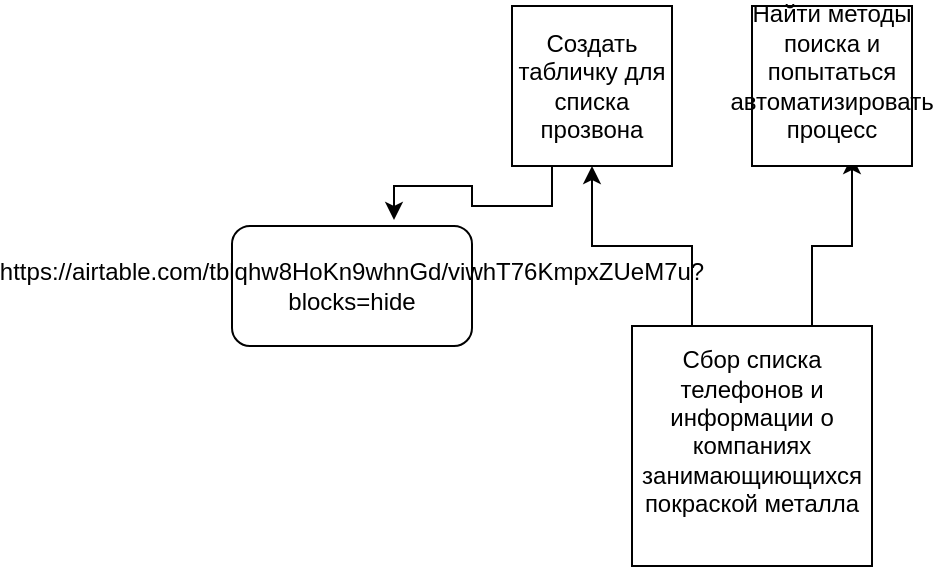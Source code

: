 <mxfile version="10.6.0" type="github"><diagram id="HoWIHUDbL-EMYMO_QBE9" name="Page-1"><mxGraphModel dx="1701" dy="586" grid="1" gridSize="10" guides="1" tooltips="1" connect="1" arrows="1" fold="1" page="1" pageScale="1" pageWidth="827" pageHeight="1169" math="0" shadow="0"><root><mxCell id="0"/><mxCell id="1" parent="0"/><mxCell id="a9e0n35ll_ryNIIhaf6q-5" style="edgeStyle=orthogonalEdgeStyle;rounded=0;orthogonalLoop=1;jettySize=auto;html=1;exitX=0.25;exitY=0;exitDx=0;exitDy=0;" parent="1" source="a9e0n35ll_ryNIIhaf6q-1" target="a9e0n35ll_ryNIIhaf6q-2" edge="1"><mxGeometry relative="1" as="geometry"/></mxCell><mxCell id="a9e0n35ll_ryNIIhaf6q-6" style="edgeStyle=orthogonalEdgeStyle;rounded=0;orthogonalLoop=1;jettySize=auto;html=1;exitX=0.75;exitY=0;exitDx=0;exitDy=0;entryX=0.625;entryY=0.938;entryDx=0;entryDy=0;entryPerimeter=0;" parent="1" source="a9e0n35ll_ryNIIhaf6q-1" target="a9e0n35ll_ryNIIhaf6q-3" edge="1"><mxGeometry relative="1" as="geometry"/></mxCell><mxCell id="a9e0n35ll_ryNIIhaf6q-1" value="Сбор списка телефонов и информации о компаниях&lt;br&gt;занимающиющихся покраской металла&lt;br&gt;&lt;br&gt;" style="whiteSpace=wrap;html=1;aspect=fixed;" parent="1" vertex="1"><mxGeometry x="150" y="190" width="120" height="120" as="geometry"/></mxCell><mxCell id="a9e0n35ll_ryNIIhaf6q-7" style="edgeStyle=orthogonalEdgeStyle;rounded=0;orthogonalLoop=1;jettySize=auto;html=1;exitX=0.25;exitY=1;exitDx=0;exitDy=0;entryX=0.675;entryY=-0.05;entryDx=0;entryDy=0;entryPerimeter=0;" parent="1" source="a9e0n35ll_ryNIIhaf6q-2" target="a9e0n35ll_ryNIIhaf6q-4" edge="1"><mxGeometry relative="1" as="geometry"/></mxCell><mxCell id="a9e0n35ll_ryNIIhaf6q-2" value="Создать табличку для списка прозвона&lt;br&gt;" style="whiteSpace=wrap;html=1;aspect=fixed;" parent="1" vertex="1"><mxGeometry x="90" y="30" width="80" height="80" as="geometry"/></mxCell><mxCell id="a9e0n35ll_ryNIIhaf6q-3" value="Найти методы поиска и попытаться автоматизировать процесс&lt;br&gt;&lt;br&gt;" style="whiteSpace=wrap;html=1;aspect=fixed;" parent="1" vertex="1"><mxGeometry x="210" y="30" width="80" height="80" as="geometry"/></mxCell><mxCell id="a9e0n35ll_ryNIIhaf6q-4" value="https://airtable.com/tblqhw8HoKn9whnGd/viwhT76KmpxZUeM7u?blocks=hide" style="rounded=1;whiteSpace=wrap;html=1;" parent="1" vertex="1"><mxGeometry x="-50" y="140" width="120" height="60" as="geometry"/></mxCell></root></mxGraphModel></diagram></mxfile>